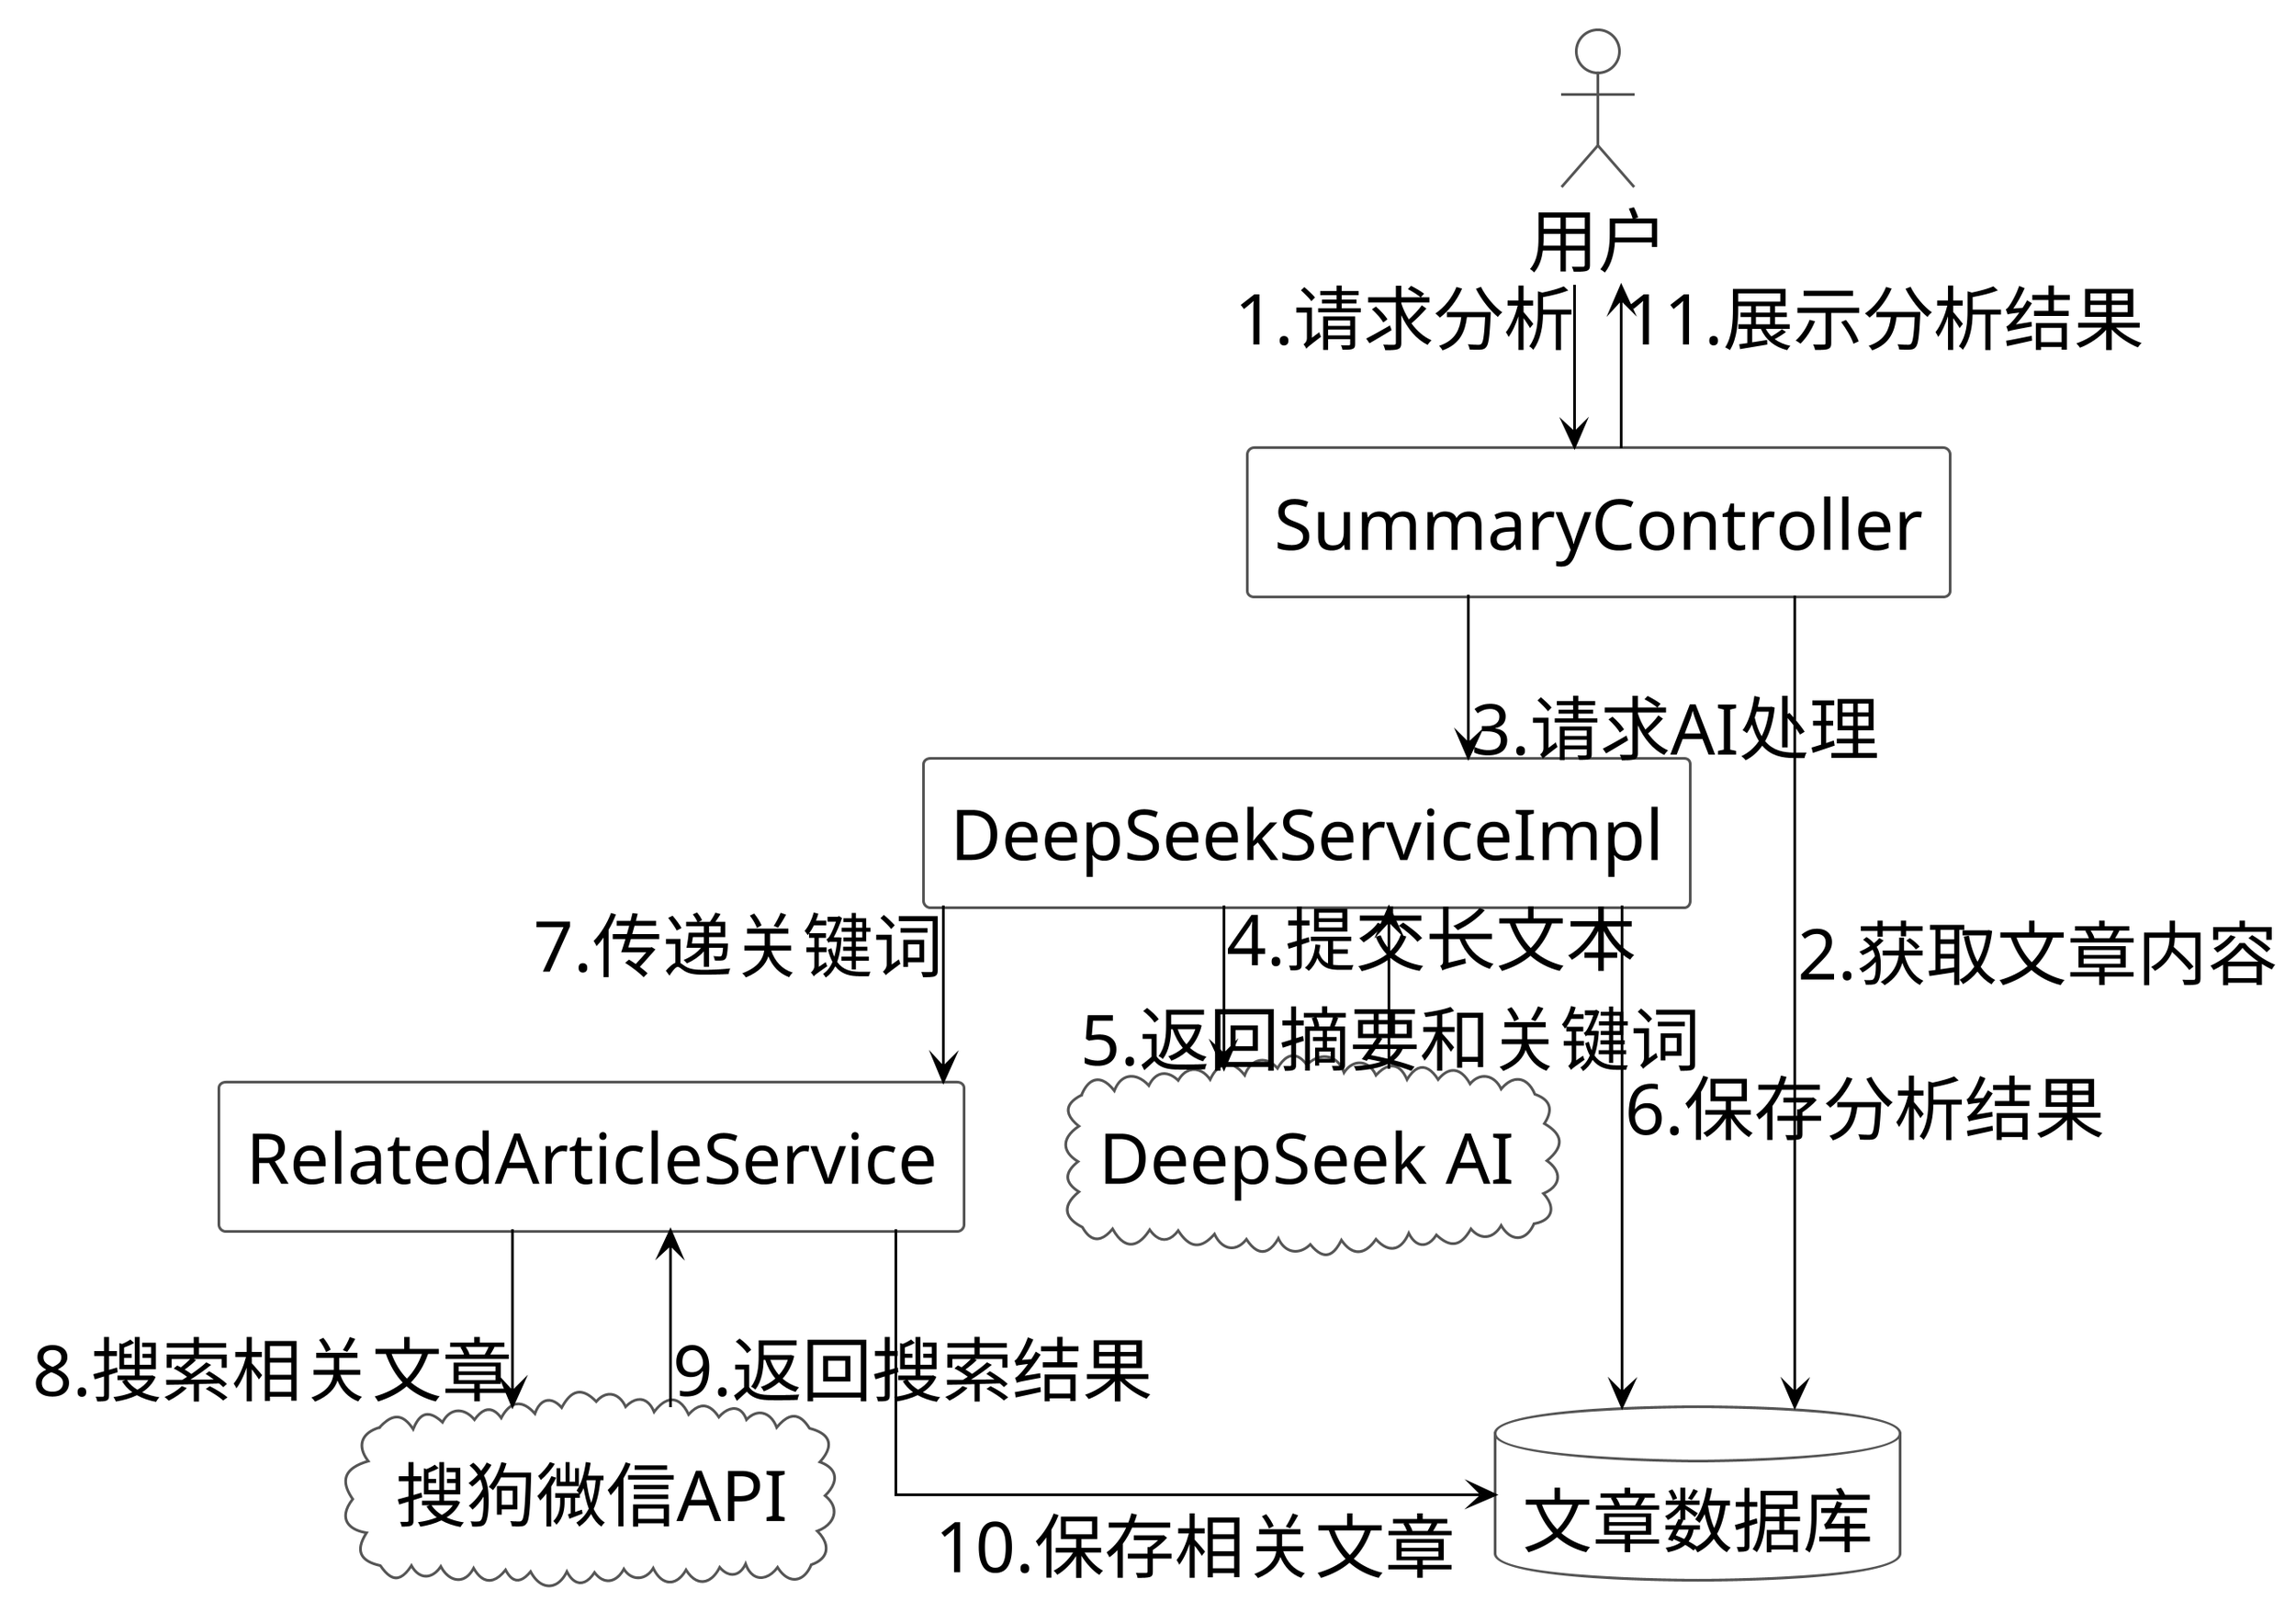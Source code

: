 @startuml AI功能模块数据流图
!theme plain
skinparam dpi 300
skinparam handwritten false
skinparam defaultFontSize 26
skinparam defaultTextAlignment center
skinparam shadowing false
skinparam linetype ortho
skinparam ArrowColor black
skinparam ArrowThickness 1
skinparam rectangleBorderColor #555555
skinparam databaseBorderColor #555555
skinparam cloudBorderColor #555555
skinparam actorBorderColor #555555

' 定义实体
actor "用户" as User
rectangle "SummaryController" as Controller
rectangle "DeepSeekServiceImpl" as Service
rectangle "RelatedArticleService" as RelatedService
database "文章数据库" as DB
cloud "DeepSeek AI" as AI
cloud "搜狗微信API" as SogouAPI

' 主要数据流向
User --> Controller : 1.请求分析
Controller --> DB : 2.获取文章内容
Controller --> Service : 3.请求AI处理
Service --> AI : 4.提交长文本
AI --> Service : 5.返回摘要和关键词
Service --> DB : 6.保存分析结果
Service --> RelatedService : 7.传递关键词
RelatedService --> SogouAPI : 8.搜索相关文章
SogouAPI --> RelatedService : 9.返回搜索结果
RelatedService --> DB : 10.保存相关文章
Controller --> User : 11.展示分析结果

@enduml 